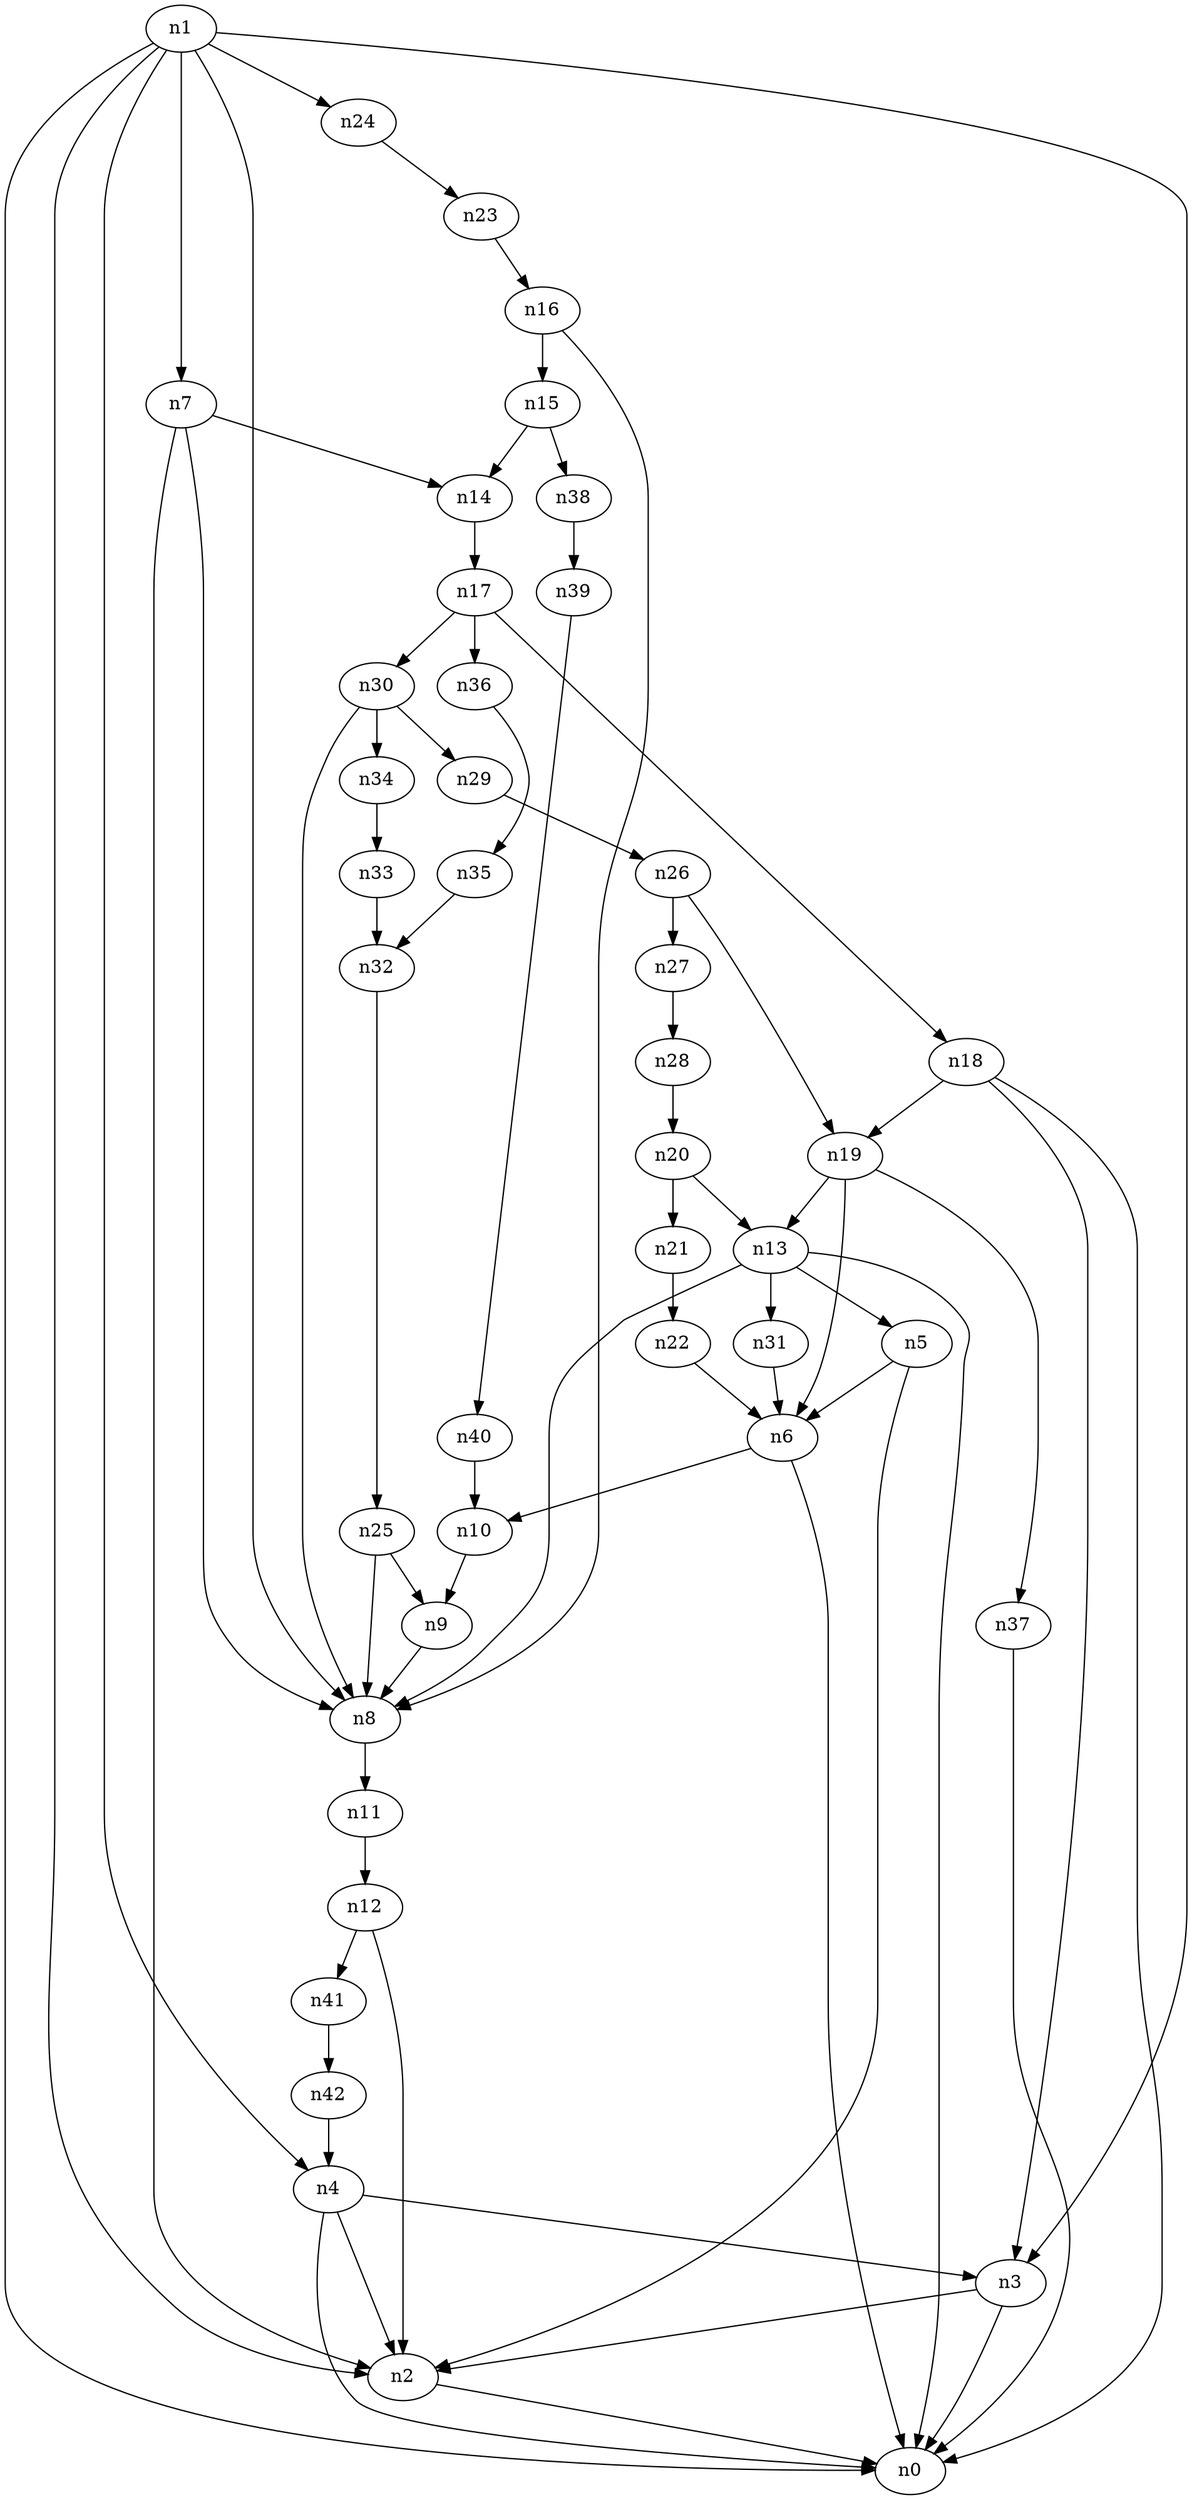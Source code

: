 digraph G {
	n1 -> n0	 [_graphml_id=e0];
	n1 -> n2	 [_graphml_id=e1];
	n1 -> n3	 [_graphml_id=e6];
	n1 -> n4	 [_graphml_id=e9];
	n1 -> n7	 [_graphml_id=e14];
	n1 -> n8	 [_graphml_id=e15];
	n1 -> n24	 [_graphml_id=e41];
	n2 -> n0	 [_graphml_id=e5];
	n3 -> n0	 [_graphml_id=e8];
	n3 -> n2	 [_graphml_id=e2];
	n4 -> n0	 [_graphml_id=e4];
	n4 -> n2	 [_graphml_id=e7];
	n4 -> n3	 [_graphml_id=e3];
	n5 -> n2	 [_graphml_id=e10];
	n5 -> n6	 [_graphml_id=e11];
	n6 -> n0	 [_graphml_id=e12];
	n6 -> n10	 [_graphml_id=e18];
	n7 -> n2	 [_graphml_id=e13];
	n7 -> n8	 [_graphml_id=e24];
	n7 -> n14	 [_graphml_id=e25];
	n8 -> n11	 [_graphml_id=e19];
	n9 -> n8	 [_graphml_id=e16];
	n10 -> n9	 [_graphml_id=e17];
	n11 -> n12	 [_graphml_id=e20];
	n12 -> n2	 [_graphml_id=e21];
	n12 -> n41	 [_graphml_id=e69];
	n13 -> n0	 [_graphml_id=e44];
	n13 -> n5	 [_graphml_id=e22];
	n13 -> n8	 [_graphml_id=e23];
	n13 -> n31	 [_graphml_id=e52];
	n14 -> n17	 [_graphml_id=e29];
	n15 -> n14	 [_graphml_id=e26];
	n15 -> n38	 [_graphml_id=e65];
	n16 -> n8	 [_graphml_id=e28];
	n16 -> n15	 [_graphml_id=e27];
	n17 -> n18	 [_graphml_id=e30];
	n17 -> n30	 [_graphml_id=e64];
	n17 -> n36	 [_graphml_id=e61];
	n18 -> n0	 [_graphml_id=e31];
	n18 -> n3	 [_graphml_id=e54];
	n18 -> n19	 [_graphml_id=e34];
	n19 -> n6	 [_graphml_id=e32];
	n19 -> n13	 [_graphml_id=e33];
	n19 -> n37	 [_graphml_id=e63];
	n20 -> n13	 [_graphml_id=e35];
	n20 -> n21	 [_graphml_id=e36];
	n21 -> n22	 [_graphml_id=e37];
	n22 -> n6	 [_graphml_id=e38];
	n23 -> n16	 [_graphml_id=e39];
	n24 -> n23	 [_graphml_id=e40];
	n25 -> n8	 [_graphml_id=e42];
	n25 -> n9	 [_graphml_id=e43];
	n26 -> n19	 [_graphml_id=e45];
	n26 -> n27	 [_graphml_id=e46];
	n27 -> n28	 [_graphml_id=e47];
	n28 -> n20	 [_graphml_id=e48];
	n29 -> n26	 [_graphml_id=e49];
	n30 -> n8	 [_graphml_id=e51];
	n30 -> n29	 [_graphml_id=e50];
	n30 -> n34	 [_graphml_id=e58];
	n31 -> n6	 [_graphml_id=e53];
	n32 -> n25	 [_graphml_id=e55];
	n33 -> n32	 [_graphml_id=e56];
	n34 -> n33	 [_graphml_id=e57];
	n35 -> n32	 [_graphml_id=e59];
	n36 -> n35	 [_graphml_id=e60];
	n37 -> n0	 [_graphml_id=e62];
	n38 -> n39	 [_graphml_id=e66];
	n39 -> n40	 [_graphml_id=e67];
	n40 -> n10	 [_graphml_id=e68];
	n41 -> n42	 [_graphml_id=e70];
	n42 -> n4	 [_graphml_id=e71];
}
